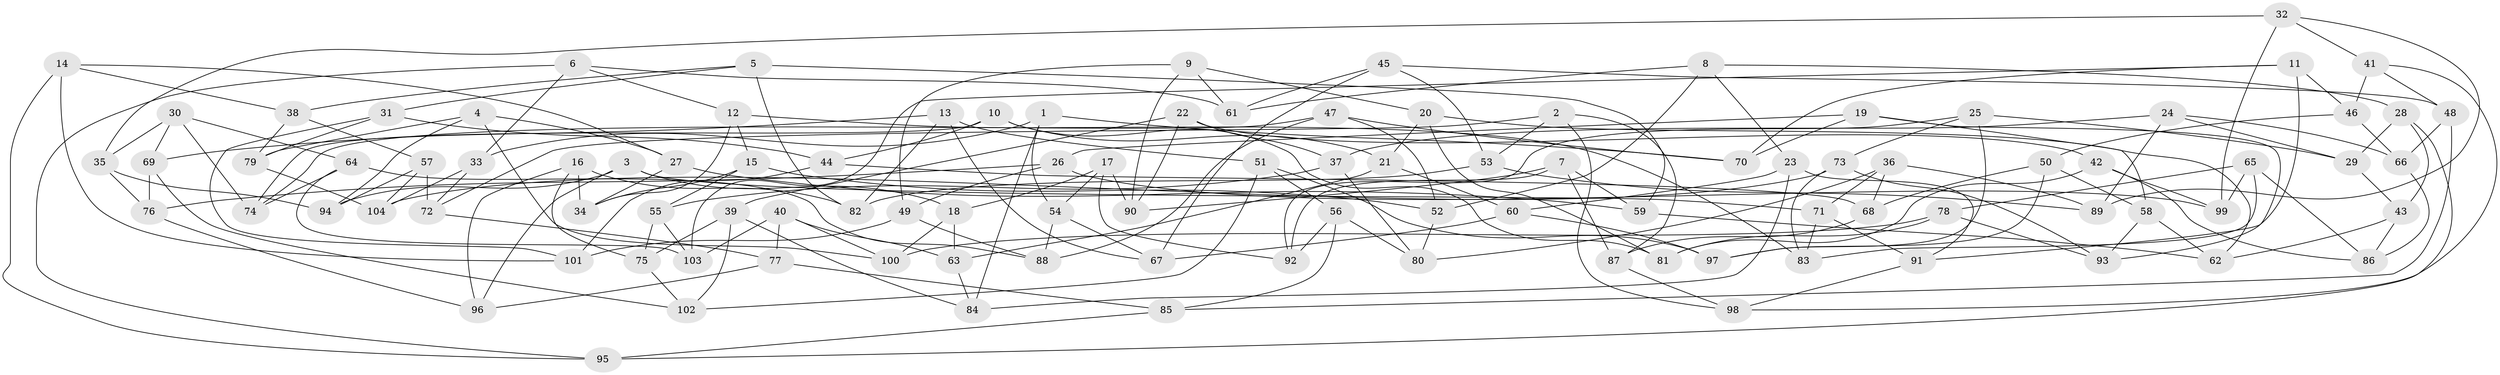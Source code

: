 // Generated by graph-tools (version 1.1) at 2025/38/03/09/25 02:38:18]
// undirected, 104 vertices, 208 edges
graph export_dot {
graph [start="1"]
  node [color=gray90,style=filled];
  1;
  2;
  3;
  4;
  5;
  6;
  7;
  8;
  9;
  10;
  11;
  12;
  13;
  14;
  15;
  16;
  17;
  18;
  19;
  20;
  21;
  22;
  23;
  24;
  25;
  26;
  27;
  28;
  29;
  30;
  31;
  32;
  33;
  34;
  35;
  36;
  37;
  38;
  39;
  40;
  41;
  42;
  43;
  44;
  45;
  46;
  47;
  48;
  49;
  50;
  51;
  52;
  53;
  54;
  55;
  56;
  57;
  58;
  59;
  60;
  61;
  62;
  63;
  64;
  65;
  66;
  67;
  68;
  69;
  70;
  71;
  72;
  73;
  74;
  75;
  76;
  77;
  78;
  79;
  80;
  81;
  82;
  83;
  84;
  85;
  86;
  87;
  88;
  89;
  90;
  91;
  92;
  93;
  94;
  95;
  96;
  97;
  98;
  99;
  100;
  101;
  102;
  103;
  104;
  1 -- 54;
  1 -- 33;
  1 -- 70;
  1 -- 84;
  2 -- 98;
  2 -- 53;
  2 -- 72;
  2 -- 87;
  3 -- 94;
  3 -- 96;
  3 -- 18;
  3 -- 71;
  4 -- 94;
  4 -- 27;
  4 -- 79;
  4 -- 100;
  5 -- 31;
  5 -- 59;
  5 -- 82;
  5 -- 38;
  6 -- 95;
  6 -- 61;
  6 -- 33;
  6 -- 12;
  7 -- 87;
  7 -- 92;
  7 -- 90;
  7 -- 59;
  8 -- 61;
  8 -- 28;
  8 -- 23;
  8 -- 52;
  9 -- 20;
  9 -- 90;
  9 -- 49;
  9 -- 61;
  10 -- 44;
  10 -- 81;
  10 -- 74;
  10 -- 21;
  11 -- 91;
  11 -- 103;
  11 -- 70;
  11 -- 46;
  12 -- 34;
  12 -- 15;
  12 -- 83;
  13 -- 51;
  13 -- 67;
  13 -- 82;
  13 -- 69;
  14 -- 27;
  14 -- 101;
  14 -- 38;
  14 -- 95;
  15 -- 55;
  15 -- 52;
  15 -- 34;
  16 -- 34;
  16 -- 75;
  16 -- 82;
  16 -- 96;
  17 -- 90;
  17 -- 18;
  17 -- 92;
  17 -- 54;
  18 -- 100;
  18 -- 63;
  19 -- 70;
  19 -- 26;
  19 -- 58;
  19 -- 93;
  20 -- 62;
  20 -- 81;
  20 -- 21;
  21 -- 60;
  21 -- 63;
  22 -- 39;
  22 -- 37;
  22 -- 42;
  22 -- 90;
  23 -- 91;
  23 -- 84;
  23 -- 60;
  24 -- 66;
  24 -- 89;
  24 -- 29;
  24 -- 37;
  25 -- 92;
  25 -- 29;
  25 -- 97;
  25 -- 73;
  26 -- 99;
  26 -- 76;
  26 -- 49;
  27 -- 59;
  27 -- 34;
  28 -- 95;
  28 -- 43;
  28 -- 29;
  29 -- 43;
  30 -- 35;
  30 -- 69;
  30 -- 64;
  30 -- 74;
  31 -- 101;
  31 -- 79;
  31 -- 44;
  32 -- 99;
  32 -- 89;
  32 -- 35;
  32 -- 41;
  33 -- 104;
  33 -- 72;
  35 -- 94;
  35 -- 76;
  36 -- 80;
  36 -- 68;
  36 -- 71;
  36 -- 89;
  37 -- 55;
  37 -- 80;
  38 -- 57;
  38 -- 79;
  39 -- 102;
  39 -- 84;
  39 -- 75;
  40 -- 77;
  40 -- 100;
  40 -- 103;
  40 -- 63;
  41 -- 98;
  41 -- 48;
  41 -- 46;
  42 -- 81;
  42 -- 99;
  42 -- 86;
  43 -- 86;
  43 -- 62;
  44 -- 68;
  44 -- 101;
  45 -- 61;
  45 -- 48;
  45 -- 67;
  45 -- 53;
  46 -- 66;
  46 -- 50;
  47 -- 74;
  47 -- 52;
  47 -- 70;
  47 -- 88;
  48 -- 66;
  48 -- 85;
  49 -- 88;
  49 -- 101;
  50 -- 68;
  50 -- 58;
  50 -- 97;
  51 -- 97;
  51 -- 102;
  51 -- 56;
  52 -- 80;
  53 -- 82;
  53 -- 89;
  54 -- 67;
  54 -- 88;
  55 -- 103;
  55 -- 75;
  56 -- 85;
  56 -- 80;
  56 -- 92;
  57 -- 72;
  57 -- 94;
  57 -- 104;
  58 -- 93;
  58 -- 62;
  59 -- 62;
  60 -- 97;
  60 -- 67;
  63 -- 84;
  64 -- 103;
  64 -- 74;
  64 -- 88;
  65 -- 99;
  65 -- 83;
  65 -- 86;
  65 -- 78;
  66 -- 86;
  68 -- 87;
  69 -- 102;
  69 -- 76;
  71 -- 91;
  71 -- 83;
  72 -- 77;
  73 -- 83;
  73 -- 104;
  73 -- 93;
  75 -- 102;
  76 -- 96;
  77 -- 85;
  77 -- 96;
  78 -- 100;
  78 -- 93;
  78 -- 81;
  79 -- 104;
  85 -- 95;
  87 -- 98;
  91 -- 98;
}
